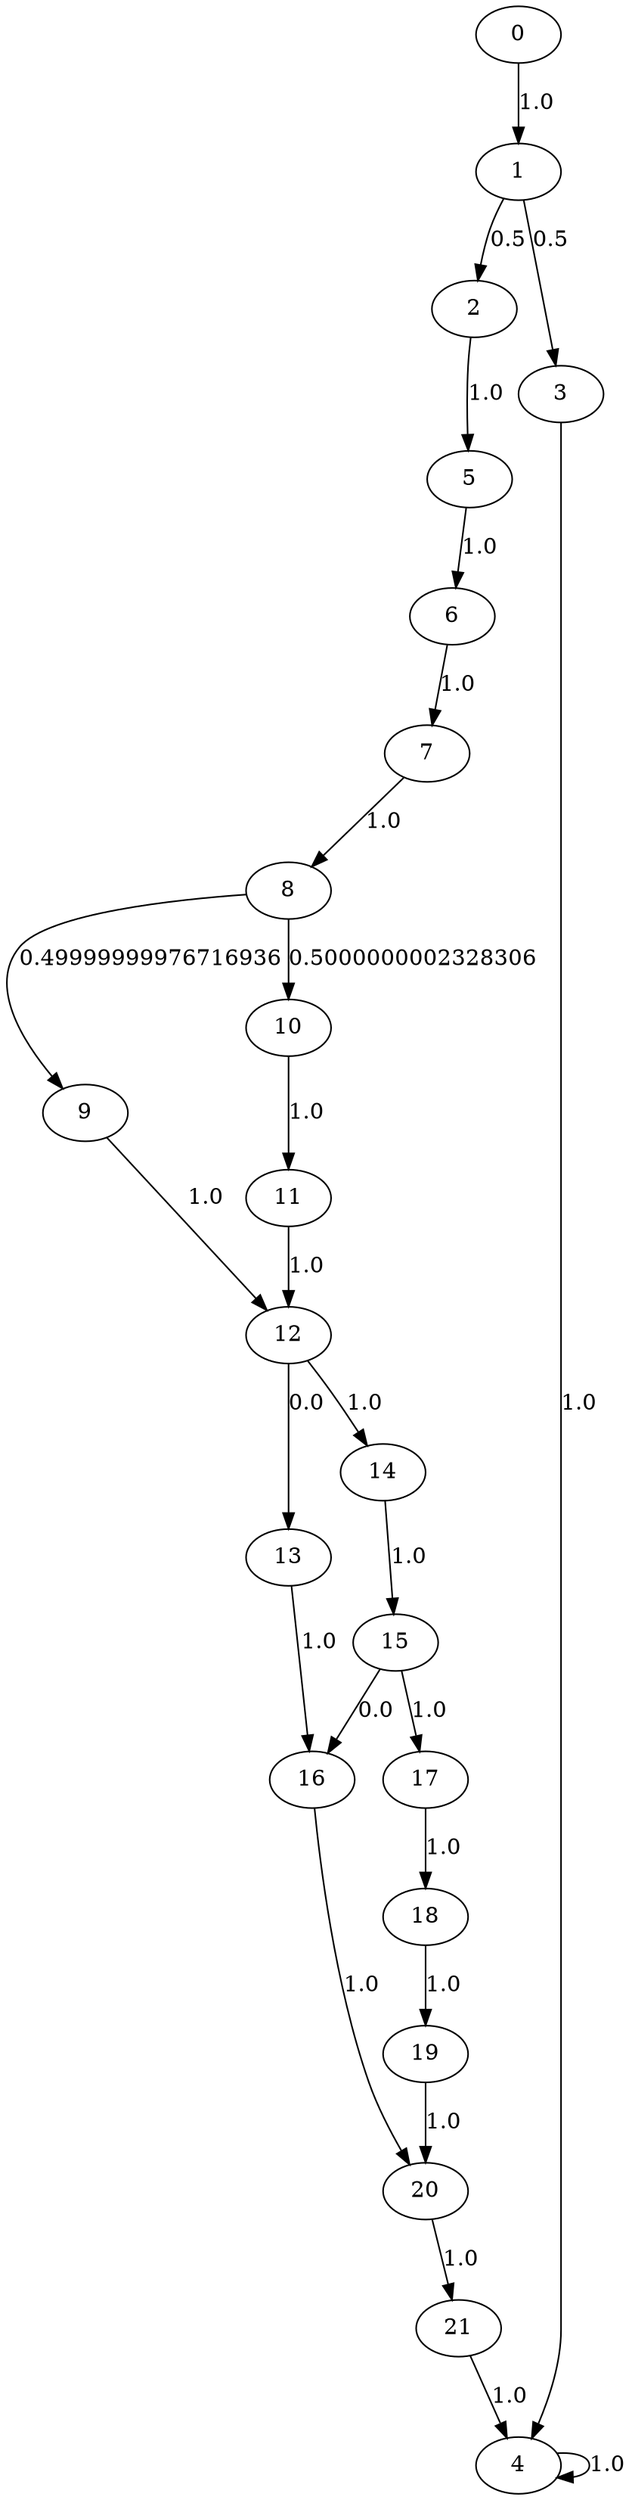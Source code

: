 digraph {
	11 -> 12[label= "1.0"];
	12 -> 13[label= "0.0"];
	12 -> 14[label= "1.0"];
	13 -> 16[label= "1.0"];
	14 -> 15[label= "1.0"];
	15 -> 16[label= "0.0"];
	15 -> 17[label= "1.0"];
	16 -> 20[label= "1.0"];
	17 -> 18[label= "1.0"];
	18 -> 19[label= "1.0"];
	19 -> 20[label= "1.0"];
	0 -> 1[label= "1.0"];
	1 -> 2[label= "0.5"];
	1 -> 3[label= "0.5"];
	2 -> 5[label= "1.0"];
	3 -> 4[label= "1.0"];
	4 -> 4[label= "1.0"];
	5 -> 6[label= "1.0"];
	6 -> 7[label= "1.0"];
	7 -> 8[label= "1.0"];
	8 -> 9[label= "0.49999999976716936"];
	8 -> 10[label= "0.5000000002328306"];
	9 -> 12[label= "1.0"];
	20 -> 21[label= "1.0"];
	10 -> 11[label= "1.0"];
	21 -> 4[label= "1.0"];
}